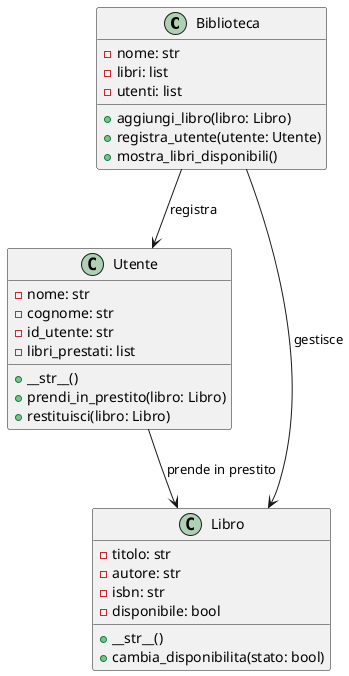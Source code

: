 @startuml
class Biblioteca {
    - nome: str
    - libri: list
    - utenti: list
    + aggiungi_libro(libro: Libro)
    + registra_utente(utente: Utente)
    + mostra_libri_disponibili()
}

class Utente {
    - nome: str
    - cognome: str
    - id_utente: str
    - libri_prestati: list
    + __str__()
    + prendi_in_prestito(libro: Libro)
    + restituisci(libro: Libro)
}

class Libro {
    - titolo: str
    - autore: str
    - isbn: str
    - disponibile: bool
    + __str__()
    + cambia_disponibilita(stato: bool)
}

Biblioteca --> Libro : gestisce
Biblioteca --> Utente : registra
Utente --> Libro : prende in prestito
@enduml